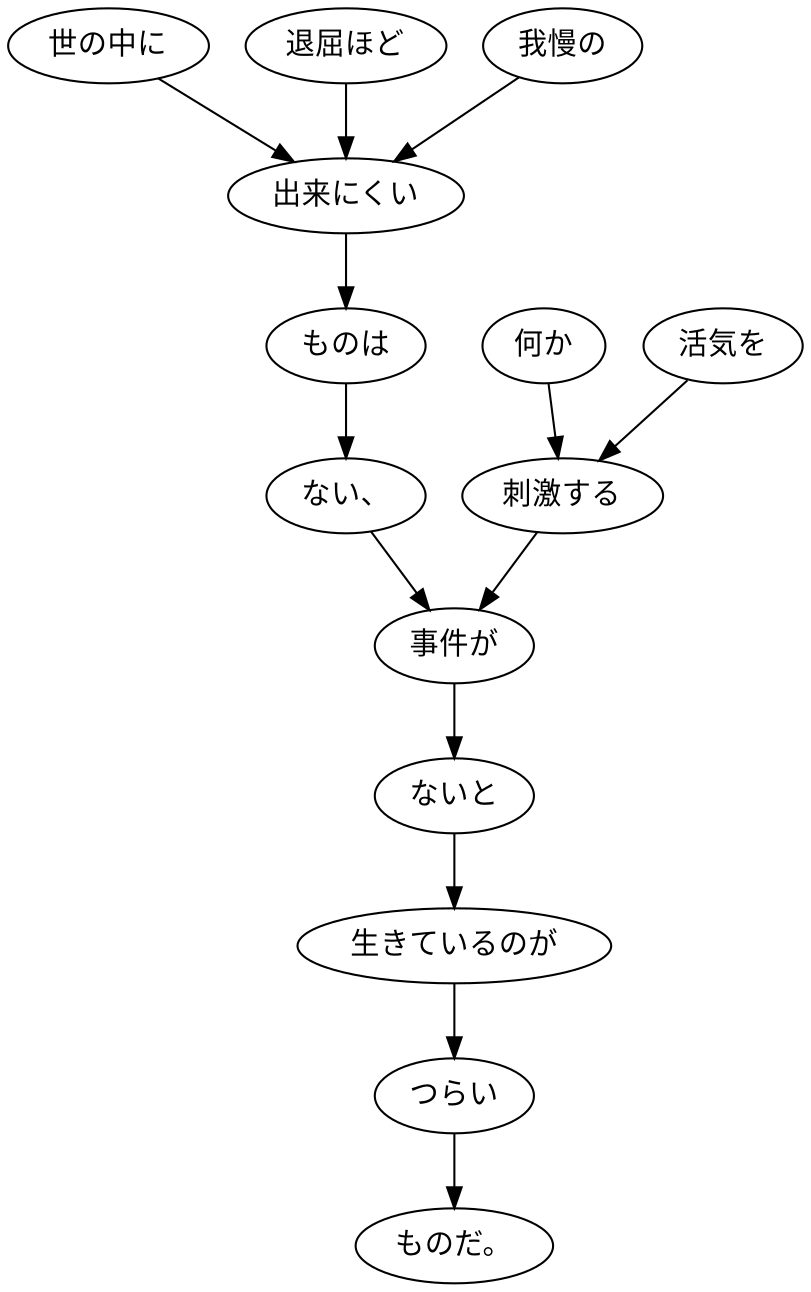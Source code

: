 digraph graph4766 {
	node0 [label="世の中に"];
	node1 [label="退屈ほど"];
	node2 [label="我慢の"];
	node3 [label="出来にくい"];
	node4 [label="ものは"];
	node5 [label="ない、"];
	node6 [label="何か"];
	node7 [label="活気を"];
	node8 [label="刺激する"];
	node9 [label="事件が"];
	node10 [label="ないと"];
	node11 [label="生きているのが"];
	node12 [label="つらい"];
	node13 [label="ものだ。"];
	node0 -> node3;
	node1 -> node3;
	node2 -> node3;
	node3 -> node4;
	node4 -> node5;
	node5 -> node9;
	node6 -> node8;
	node7 -> node8;
	node8 -> node9;
	node9 -> node10;
	node10 -> node11;
	node11 -> node12;
	node12 -> node13;
}
